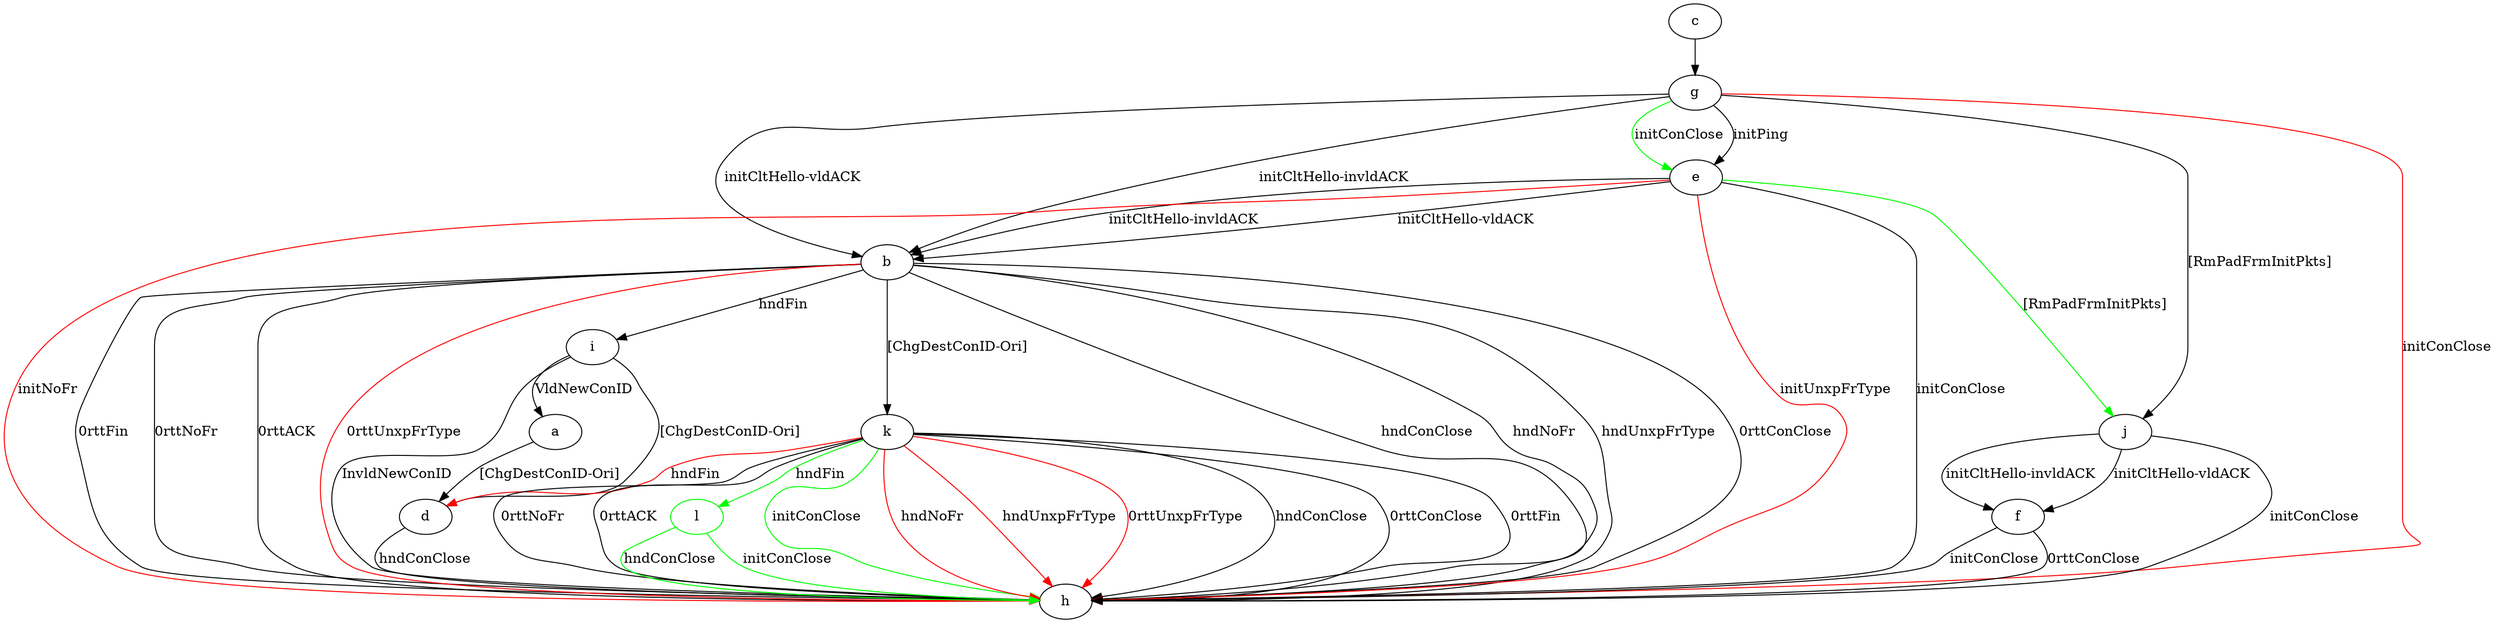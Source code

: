 digraph "" {
	a -> d	[key=0,
		label="[ChgDestConID-Ori] "];
	b -> h	[key=0,
		label="hndConClose "];
	b -> h	[key=1,
		label="hndNoFr "];
	b -> h	[key=2,
		label="hndUnxpFrType "];
	b -> h	[key=3,
		label="0rttConClose "];
	b -> h	[key=4,
		label="0rttFin "];
	b -> h	[key=5,
		label="0rttNoFr "];
	b -> h	[key=6,
		label="0rttACK "];
	b -> h	[key=7,
		color=red,
		label="0rttUnxpFrType "];
	b -> i	[key=0,
		label="hndFin "];
	b -> k	[key=0,
		label="[ChgDestConID-Ori] "];
	c -> g	[key=0];
	d -> h	[key=0,
		label="hndConClose "];
	e -> b	[key=0,
		label="initCltHello-vldACK "];
	e -> b	[key=1,
		label="initCltHello-invldACK "];
	e -> h	[key=0,
		label="initConClose "];
	e -> h	[key=1,
		color=red,
		label="initNoFr "];
	e -> h	[key=2,
		color=red,
		label="initUnxpFrType "];
	e -> j	[key=0,
		color=green,
		label="[RmPadFrmInitPkts] "];
	f -> h	[key=0,
		label="initConClose "];
	f -> h	[key=1,
		label="0rttConClose "];
	g -> b	[key=0,
		label="initCltHello-vldACK "];
	g -> b	[key=1,
		label="initCltHello-invldACK "];
	g -> e	[key=0,
		label="initPing "];
	g -> e	[key=1,
		color=green,
		label="initConClose "];
	g -> h	[key=0,
		color=red,
		label="initConClose "];
	g -> j	[key=0,
		label="[RmPadFrmInitPkts] "];
	i -> a	[key=0,
		label="VldNewConID "];
	i -> d	[key=0,
		label="[ChgDestConID-Ori] "];
	i -> h	[key=0,
		label="InvldNewConID "];
	j -> f	[key=0,
		label="initCltHello-vldACK "];
	j -> f	[key=1,
		label="initCltHello-invldACK "];
	j -> h	[key=0,
		label="initConClose "];
	k -> d	[key=0,
		color=red,
		label="hndFin "];
	k -> h	[key=0,
		label="hndConClose "];
	k -> h	[key=1,
		label="0rttConClose "];
	k -> h	[key=2,
		label="0rttFin "];
	k -> h	[key=3,
		label="0rttNoFr "];
	k -> h	[key=4,
		label="0rttACK "];
	k -> h	[key=5,
		color=green,
		label="initConClose "];
	k -> h	[key=6,
		color=red,
		label="hndNoFr "];
	k -> h	[key=7,
		color=red,
		label="hndUnxpFrType "];
	k -> h	[key=8,
		color=red,
		label="0rttUnxpFrType "];
	l	[color=green];
	k -> l	[key=0,
		color=green,
		label="hndFin "];
	l -> h	[key=0,
		color=green,
		label="initConClose "];
	l -> h	[key=1,
		color=green,
		label="hndConClose "];
}
